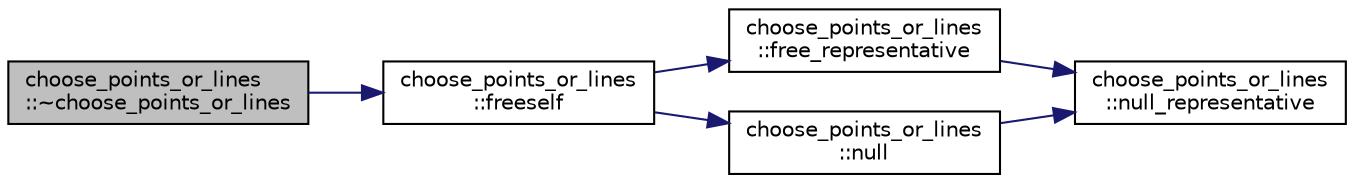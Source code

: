 digraph "choose_points_or_lines::~choose_points_or_lines"
{
  edge [fontname="Helvetica",fontsize="10",labelfontname="Helvetica",labelfontsize="10"];
  node [fontname="Helvetica",fontsize="10",shape=record];
  rankdir="LR";
  Node4 [label="choose_points_or_lines\l::~choose_points_or_lines",height=0.2,width=0.4,color="black", fillcolor="grey75", style="filled", fontcolor="black"];
  Node4 -> Node5 [color="midnightblue",fontsize="10",style="solid",fontname="Helvetica"];
  Node5 [label="choose_points_or_lines\l::freeself",height=0.2,width=0.4,color="black", fillcolor="white", style="filled",URL="$d6/d75/classchoose__points__or__lines.html#a9322a375bcb2fcc7b5c675b7dec14188"];
  Node5 -> Node6 [color="midnightblue",fontsize="10",style="solid",fontname="Helvetica"];
  Node6 [label="choose_points_or_lines\l::free_representative",height=0.2,width=0.4,color="black", fillcolor="white", style="filled",URL="$d6/d75/classchoose__points__or__lines.html#aec134389294ee5afc437244fe57a5995"];
  Node6 -> Node7 [color="midnightblue",fontsize="10",style="solid",fontname="Helvetica"];
  Node7 [label="choose_points_or_lines\l::null_representative",height=0.2,width=0.4,color="black", fillcolor="white", style="filled",URL="$d6/d75/classchoose__points__or__lines.html#a6dd8867f938f939e4a674cdb71a8e9fd"];
  Node5 -> Node8 [color="midnightblue",fontsize="10",style="solid",fontname="Helvetica"];
  Node8 [label="choose_points_or_lines\l::null",height=0.2,width=0.4,color="black", fillcolor="white", style="filled",URL="$d6/d75/classchoose__points__or__lines.html#a1ab9aa07986516d121d8241ea9ae92f4"];
  Node8 -> Node7 [color="midnightblue",fontsize="10",style="solid",fontname="Helvetica"];
}
